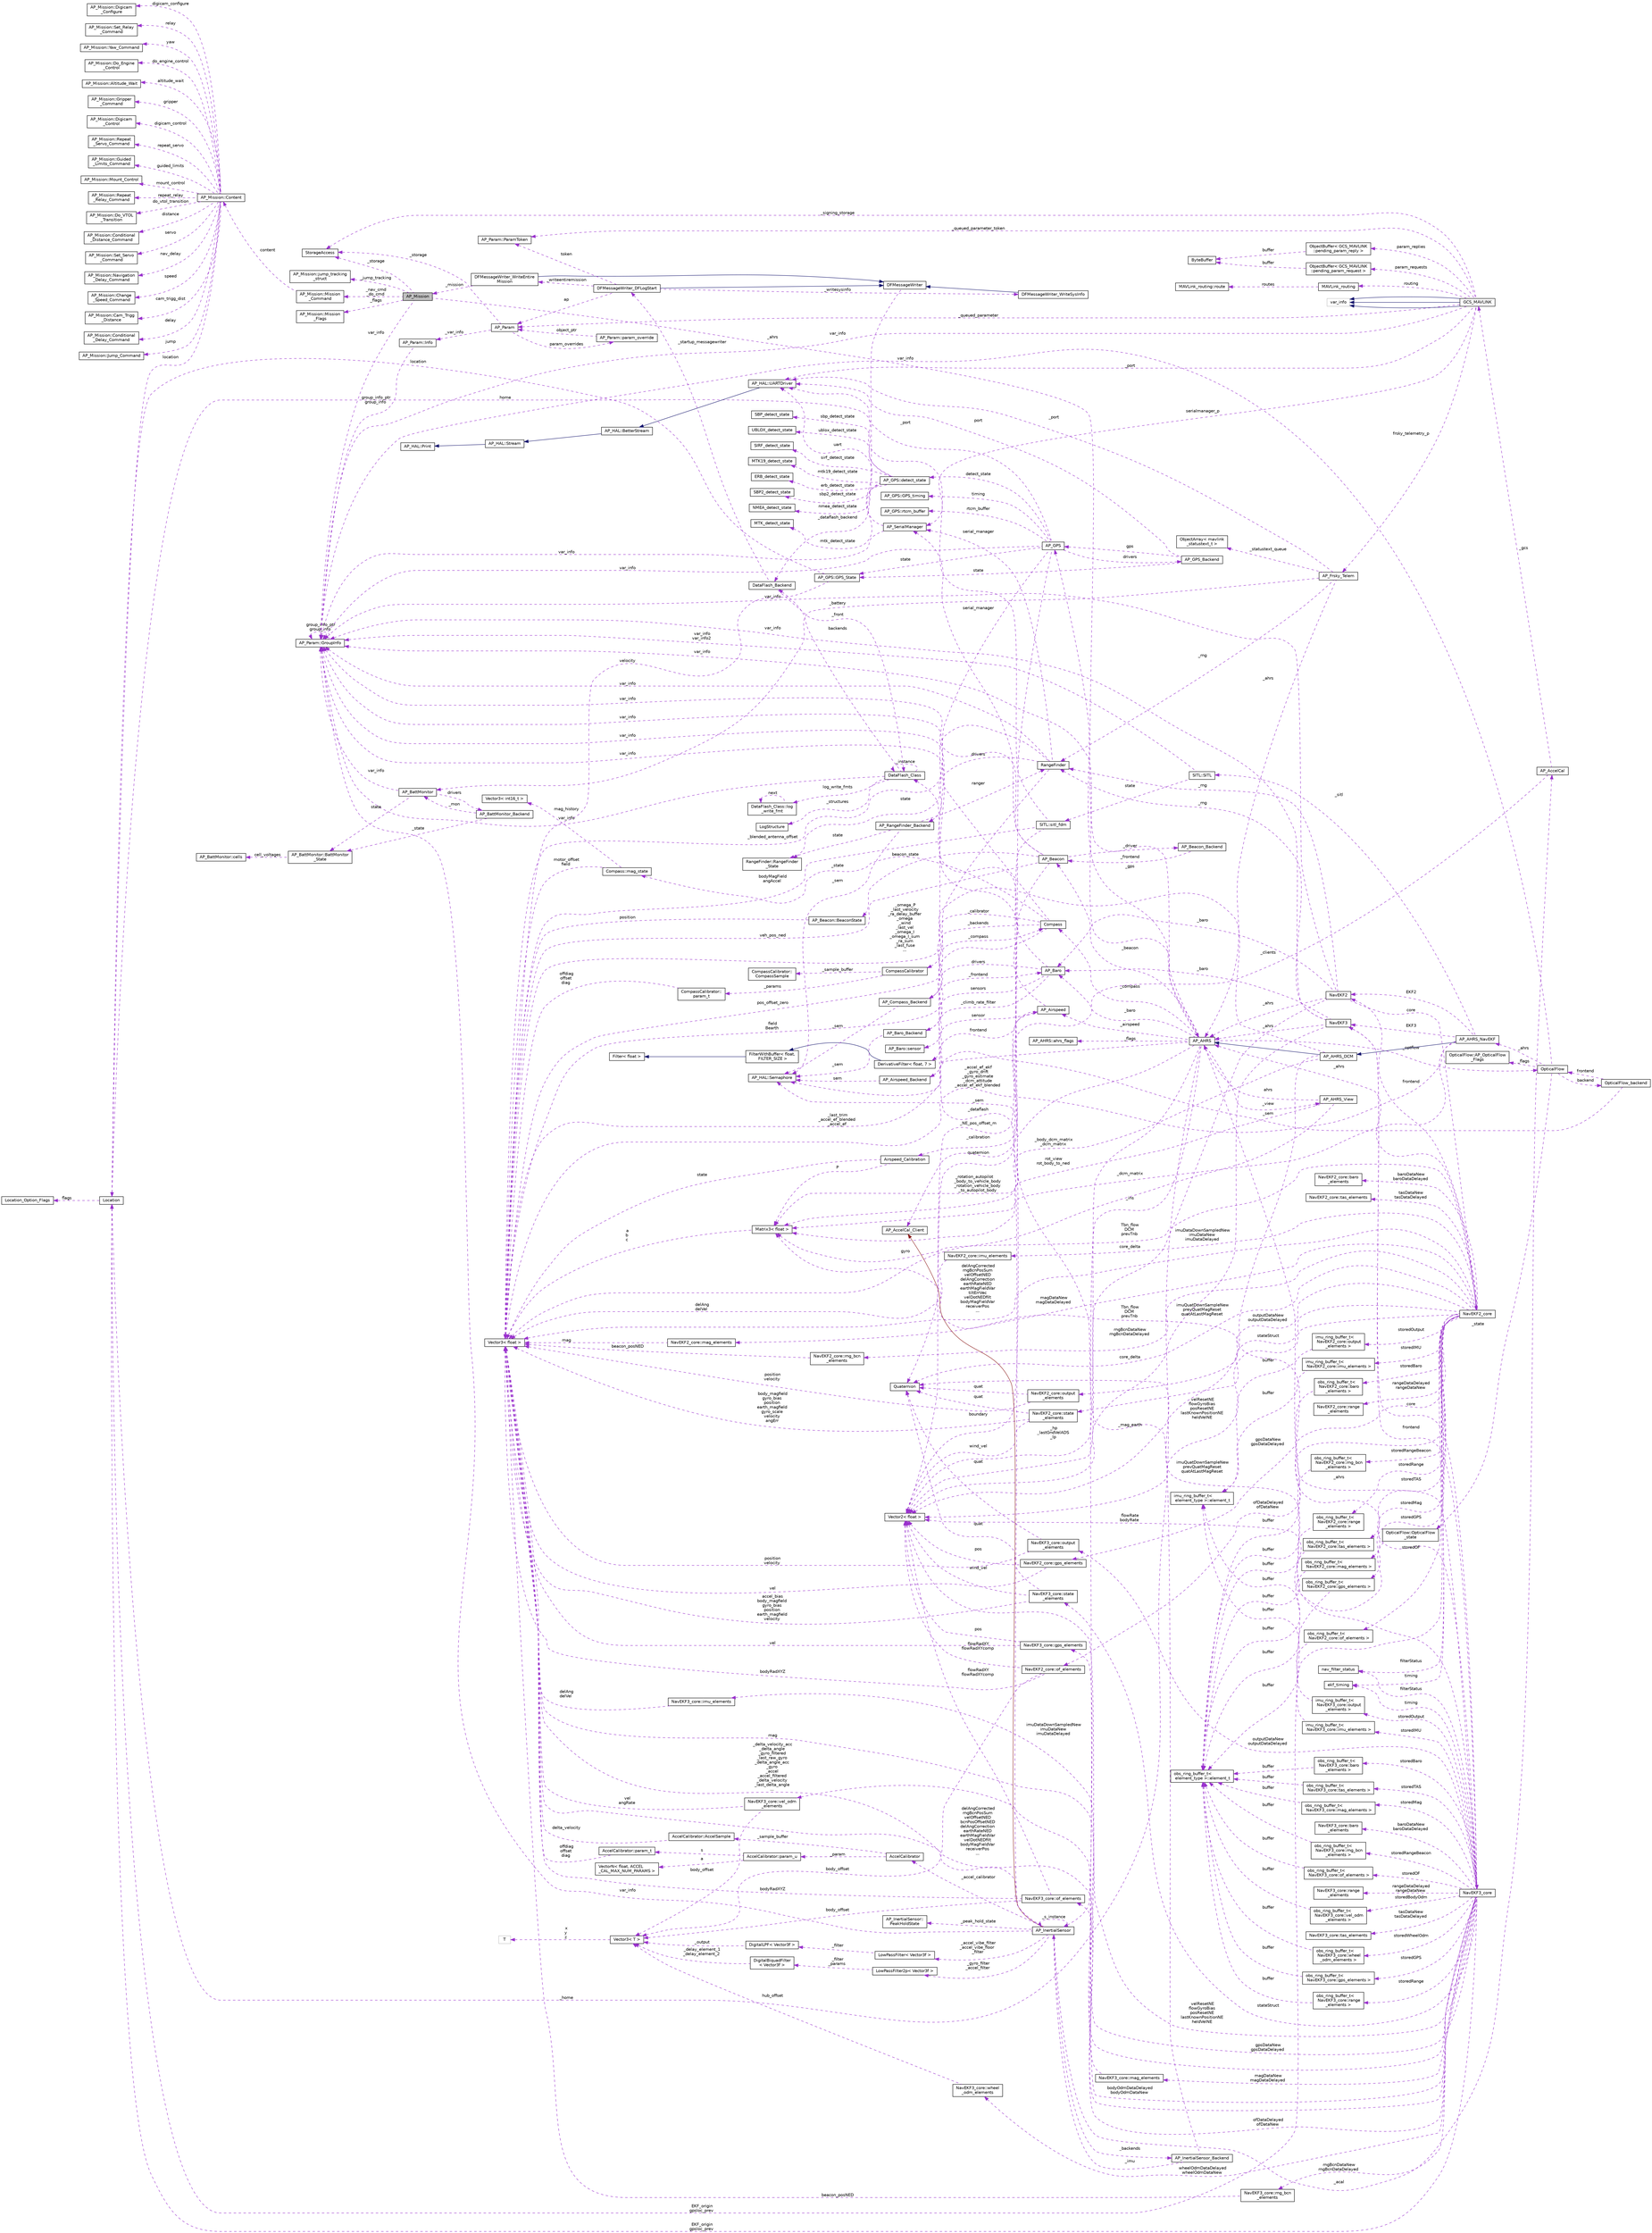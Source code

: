 digraph "AP_Mission"
{
 // INTERACTIVE_SVG=YES
  edge [fontname="Helvetica",fontsize="10",labelfontname="Helvetica",labelfontsize="10"];
  node [fontname="Helvetica",fontsize="10",shape=record];
  rankdir="LR";
  Node1 [label="AP_Mission",height=0.2,width=0.4,color="black", fillcolor="grey75", style="filled", fontcolor="black"];
  Node2 -> Node1 [dir="back",color="darkorchid3",fontsize="10",style="dashed",label=" _storage" ,fontname="Helvetica"];
  Node2 [label="StorageAccess",height=0.2,width=0.4,color="black", fillcolor="white", style="filled",URL="$classStorageAccess.html"];
  Node3 -> Node1 [dir="back",color="darkorchid3",fontsize="10",style="dashed",label=" _nav_cmd\n_do_cmd" ,fontname="Helvetica"];
  Node3 [label="AP_Mission::Mission\l_Command",height=0.2,width=0.4,color="black", fillcolor="white", style="filled",URL="$structAP__Mission_1_1Mission__Command.html"];
  Node4 -> Node3 [dir="back",color="darkorchid3",fontsize="10",style="dashed",label=" content" ,fontname="Helvetica"];
  Node4 [label="AP_Mission::Content",height=0.2,width=0.4,color="black", fillcolor="white", style="filled",URL="$unionAP__Mission_1_1Content.html"];
  Node5 -> Node4 [dir="back",color="darkorchid3",fontsize="10",style="dashed",label=" guided_limits" ,fontname="Helvetica"];
  Node5 [label="AP_Mission::Guided\l_Limits_Command",height=0.2,width=0.4,color="black", fillcolor="white", style="filled",URL="$structAP__Mission_1_1Guided__Limits__Command.html"];
  Node6 -> Node4 [dir="back",color="darkorchid3",fontsize="10",style="dashed",label=" mount_control" ,fontname="Helvetica"];
  Node6 [label="AP_Mission::Mount_Control",height=0.2,width=0.4,color="black", fillcolor="white", style="filled",URL="$structAP__Mission_1_1Mount__Control.html"];
  Node7 -> Node4 [dir="back",color="darkorchid3",fontsize="10",style="dashed",label=" repeat_relay" ,fontname="Helvetica"];
  Node7 [label="AP_Mission::Repeat\l_Relay_Command",height=0.2,width=0.4,color="black", fillcolor="white", style="filled",URL="$structAP__Mission_1_1Repeat__Relay__Command.html"];
  Node8 -> Node4 [dir="back",color="darkorchid3",fontsize="10",style="dashed",label=" do_vtol_transition" ,fontname="Helvetica"];
  Node8 [label="AP_Mission::Do_VTOL\l_Transition",height=0.2,width=0.4,color="black", fillcolor="white", style="filled",URL="$structAP__Mission_1_1Do__VTOL__Transition.html"];
  Node9 -> Node4 [dir="back",color="darkorchid3",fontsize="10",style="dashed",label=" distance" ,fontname="Helvetica"];
  Node9 [label="AP_Mission::Conditional\l_Distance_Command",height=0.2,width=0.4,color="black", fillcolor="white", style="filled",URL="$structAP__Mission_1_1Conditional__Distance__Command.html"];
  Node10 -> Node4 [dir="back",color="darkorchid3",fontsize="10",style="dashed",label=" servo" ,fontname="Helvetica"];
  Node10 [label="AP_Mission::Set_Servo\l_Command",height=0.2,width=0.4,color="black", fillcolor="white", style="filled",URL="$structAP__Mission_1_1Set__Servo__Command.html"];
  Node11 -> Node4 [dir="back",color="darkorchid3",fontsize="10",style="dashed",label=" nav_delay" ,fontname="Helvetica"];
  Node11 [label="AP_Mission::Navigation\l_Delay_Command",height=0.2,width=0.4,color="black", fillcolor="white", style="filled",URL="$structAP__Mission_1_1Navigation__Delay__Command.html"];
  Node12 -> Node4 [dir="back",color="darkorchid3",fontsize="10",style="dashed",label=" speed" ,fontname="Helvetica"];
  Node12 [label="AP_Mission::Change\l_Speed_Command",height=0.2,width=0.4,color="black", fillcolor="white", style="filled",URL="$structAP__Mission_1_1Change__Speed__Command.html"];
  Node13 -> Node4 [dir="back",color="darkorchid3",fontsize="10",style="dashed",label=" cam_trigg_dist" ,fontname="Helvetica"];
  Node13 [label="AP_Mission::Cam_Trigg\l_Distance",height=0.2,width=0.4,color="black", fillcolor="white", style="filled",URL="$structAP__Mission_1_1Cam__Trigg__Distance.html"];
  Node14 -> Node4 [dir="back",color="darkorchid3",fontsize="10",style="dashed",label=" delay" ,fontname="Helvetica"];
  Node14 [label="AP_Mission::Conditional\l_Delay_Command",height=0.2,width=0.4,color="black", fillcolor="white", style="filled",URL="$structAP__Mission_1_1Conditional__Delay__Command.html"];
  Node15 -> Node4 [dir="back",color="darkorchid3",fontsize="10",style="dashed",label=" jump" ,fontname="Helvetica"];
  Node15 [label="AP_Mission::Jump_Command",height=0.2,width=0.4,color="black", fillcolor="white", style="filled",URL="$structAP__Mission_1_1Jump__Command.html"];
  Node16 -> Node4 [dir="back",color="darkorchid3",fontsize="10",style="dashed",label=" location" ,fontname="Helvetica"];
  Node16 [label="Location",height=0.2,width=0.4,color="black", fillcolor="white", style="filled",URL="$structLocation.html"];
  Node17 -> Node16 [dir="back",color="darkorchid3",fontsize="10",style="dashed",label=" flags" ,fontname="Helvetica"];
  Node17 [label="Location_Option_Flags",height=0.2,width=0.4,color="black", fillcolor="white", style="filled",URL="$structLocation__Option__Flags.html"];
  Node18 -> Node4 [dir="back",color="darkorchid3",fontsize="10",style="dashed",label=" digicam_configure" ,fontname="Helvetica"];
  Node18 [label="AP_Mission::Digicam\l_Configure",height=0.2,width=0.4,color="black", fillcolor="white", style="filled",URL="$structAP__Mission_1_1Digicam__Configure.html"];
  Node19 -> Node4 [dir="back",color="darkorchid3",fontsize="10",style="dashed",label=" relay" ,fontname="Helvetica"];
  Node19 [label="AP_Mission::Set_Relay\l_Command",height=0.2,width=0.4,color="black", fillcolor="white", style="filled",URL="$structAP__Mission_1_1Set__Relay__Command.html"];
  Node20 -> Node4 [dir="back",color="darkorchid3",fontsize="10",style="dashed",label=" yaw" ,fontname="Helvetica"];
  Node20 [label="AP_Mission::Yaw_Command",height=0.2,width=0.4,color="black", fillcolor="white", style="filled",URL="$structAP__Mission_1_1Yaw__Command.html"];
  Node21 -> Node4 [dir="back",color="darkorchid3",fontsize="10",style="dashed",label=" do_engine_control" ,fontname="Helvetica"];
  Node21 [label="AP_Mission::Do_Engine\l_Control",height=0.2,width=0.4,color="black", fillcolor="white", style="filled",URL="$structAP__Mission_1_1Do__Engine__Control.html"];
  Node22 -> Node4 [dir="back",color="darkorchid3",fontsize="10",style="dashed",label=" altitude_wait" ,fontname="Helvetica"];
  Node22 [label="AP_Mission::Altitude_Wait",height=0.2,width=0.4,color="black", fillcolor="white", style="filled",URL="$structAP__Mission_1_1Altitude__Wait.html"];
  Node23 -> Node4 [dir="back",color="darkorchid3",fontsize="10",style="dashed",label=" gripper" ,fontname="Helvetica"];
  Node23 [label="AP_Mission::Gripper\l_Command",height=0.2,width=0.4,color="black", fillcolor="white", style="filled",URL="$structAP__Mission_1_1Gripper__Command.html"];
  Node24 -> Node4 [dir="back",color="darkorchid3",fontsize="10",style="dashed",label=" digicam_control" ,fontname="Helvetica"];
  Node24 [label="AP_Mission::Digicam\l_Control",height=0.2,width=0.4,color="black", fillcolor="white", style="filled",URL="$structAP__Mission_1_1Digicam__Control.html"];
  Node25 -> Node4 [dir="back",color="darkorchid3",fontsize="10",style="dashed",label=" repeat_servo" ,fontname="Helvetica"];
  Node25 [label="AP_Mission::Repeat\l_Servo_Command",height=0.2,width=0.4,color="black", fillcolor="white", style="filled",URL="$structAP__Mission_1_1Repeat__Servo__Command.html"];
  Node26 -> Node1 [dir="back",color="darkorchid3",fontsize="10",style="dashed",label=" var_info" ,fontname="Helvetica"];
  Node26 [label="AP_Param::GroupInfo",height=0.2,width=0.4,color="black", fillcolor="white", style="filled",URL="$structAP__Param_1_1GroupInfo.html"];
  Node26 -> Node26 [dir="back",color="darkorchid3",fontsize="10",style="dashed",label=" group_info_ptr\ngroup_info" ,fontname="Helvetica"];
  Node27 -> Node1 [dir="back",color="darkorchid3",fontsize="10",style="dashed",label=" _flags" ,fontname="Helvetica"];
  Node27 [label="AP_Mission::Mission\l_Flags",height=0.2,width=0.4,color="black", fillcolor="white", style="filled",URL="$structAP__Mission_1_1Mission__Flags.html"];
  Node28 -> Node1 [dir="back",color="darkorchid3",fontsize="10",style="dashed",label=" _ahrs" ,fontname="Helvetica"];
  Node28 [label="AP_AHRS",height=0.2,width=0.4,color="black", fillcolor="white", style="filled",URL="$classAP__AHRS.html"];
  Node29 -> Node28 [dir="back",color="darkorchid3",fontsize="10",style="dashed",label=" _rotation_autopilot\l_body_to_vehicle_body\n_rotation_vehicle_body\l_to_autopilot_body" ,fontname="Helvetica"];
  Node29 [label="Matrix3\< float \>",height=0.2,width=0.4,color="black", fillcolor="white", style="filled",URL="$classMatrix3.html"];
  Node30 -> Node29 [dir="back",color="darkorchid3",fontsize="10",style="dashed",label=" a\nb\nc" ,fontname="Helvetica"];
  Node30 [label="Vector3\< float \>",height=0.2,width=0.4,color="black", fillcolor="white", style="filled",URL="$classVector3.html"];
  Node31 -> Node28 [dir="back",color="darkorchid3",fontsize="10",style="dashed",label=" _flags" ,fontname="Helvetica"];
  Node31 [label="AP_AHRS::ahrs_flags",height=0.2,width=0.4,color="black", fillcolor="white", style="filled",URL="$structAP__AHRS_1_1ahrs__flags.html"];
  Node32 -> Node28 [dir="back",color="darkorchid3",fontsize="10",style="dashed",label=" _baro" ,fontname="Helvetica"];
  Node32 [label="AP_Baro",height=0.2,width=0.4,color="black", fillcolor="white", style="filled",URL="$classAP__Baro.html"];
  Node33 -> Node32 [dir="back",color="darkorchid3",fontsize="10",style="dashed",label=" sensors" ,fontname="Helvetica"];
  Node33 [label="AP_Baro::sensor",height=0.2,width=0.4,color="black", fillcolor="white", style="filled",URL="$structAP__Baro_1_1sensor.html"];
  Node34 -> Node32 [dir="back",color="darkorchid3",fontsize="10",style="dashed",label=" _climb_rate_filter" ,fontname="Helvetica"];
  Node34 [label="DerivativeFilter\< float, 7 \>",height=0.2,width=0.4,color="black", fillcolor="white", style="filled",URL="$classDerivativeFilter.html"];
  Node35 -> Node34 [dir="back",color="midnightblue",fontsize="10",style="solid",fontname="Helvetica"];
  Node35 [label="FilterWithBuffer\< float,\l FILTER_SIZE \>",height=0.2,width=0.4,color="black", fillcolor="white", style="filled",URL="$classFilterWithBuffer.html"];
  Node36 -> Node35 [dir="back",color="midnightblue",fontsize="10",style="solid",fontname="Helvetica"];
  Node36 [label="Filter\< float \>",height=0.2,width=0.4,color="black", fillcolor="white", style="filled",URL="$classFilter.html"];
  Node26 -> Node32 [dir="back",color="darkorchid3",fontsize="10",style="dashed",label=" var_info" ,fontname="Helvetica"];
  Node37 -> Node32 [dir="back",color="darkorchid3",fontsize="10",style="dashed",label=" drivers" ,fontname="Helvetica"];
  Node37 [label="AP_Baro_Backend",height=0.2,width=0.4,color="black", fillcolor="white", style="filled",URL="$classAP__Baro__Backend.html"];
  Node32 -> Node37 [dir="back",color="darkorchid3",fontsize="10",style="dashed",label=" _frontend" ,fontname="Helvetica"];
  Node38 -> Node37 [dir="back",color="darkorchid3",fontsize="10",style="dashed",label=" _sem" ,fontname="Helvetica"];
  Node38 [label="AP_HAL::Semaphore",height=0.2,width=0.4,color="black", fillcolor="white", style="filled",URL="$classAP__HAL_1_1Semaphore.html"];
  Node39 -> Node28 [dir="back",color="darkorchid3",fontsize="10",style="dashed",label=" _optflow" ,fontname="Helvetica"];
  Node39 [label="OpticalFlow",height=0.2,width=0.4,color="black", fillcolor="white", style="filled",URL="$classOpticalFlow.html"];
  Node40 -> Node39 [dir="back",color="darkorchid3",fontsize="10",style="dashed",label=" _ahrs" ,fontname="Helvetica"];
  Node40 [label="AP_AHRS_NavEKF",height=0.2,width=0.4,color="black", fillcolor="white", style="filled",URL="$classAP__AHRS__NavEKF.html"];
  Node41 -> Node40 [dir="back",color="midnightblue",fontsize="10",style="solid",fontname="Helvetica"];
  Node41 [label="AP_AHRS_DCM",height=0.2,width=0.4,color="black", fillcolor="white", style="filled",URL="$classAP__AHRS__DCM.html"];
  Node28 -> Node41 [dir="back",color="midnightblue",fontsize="10",style="solid",fontname="Helvetica"];
  Node29 -> Node41 [dir="back",color="darkorchid3",fontsize="10",style="dashed",label=" _body_dcm_matrix\n_dcm_matrix" ,fontname="Helvetica"];
  Node30 -> Node41 [dir="back",color="darkorchid3",fontsize="10",style="dashed",label=" _omega_P\n_last_velocity\n_ra_delay_buffer\n_omega\n_wind\n_last_vel\n_omega_I\n_omega_I_sum\n_ra_sum\n_last_fuse\n..." ,fontname="Helvetica"];
  Node42 -> Node41 [dir="back",color="darkorchid3",fontsize="10",style="dashed",label=" _mag_earth" ,fontname="Helvetica"];
  Node42 [label="Vector2\< float \>",height=0.2,width=0.4,color="black", fillcolor="white", style="filled",URL="$structVector2.html"];
  Node29 -> Node40 [dir="back",color="darkorchid3",fontsize="10",style="dashed",label=" _dcm_matrix" ,fontname="Helvetica"];
  Node43 -> Node40 [dir="back",color="darkorchid3",fontsize="10",style="dashed",label=" EKF2" ,fontname="Helvetica"];
  Node43 [label="NavEKF2",height=0.2,width=0.4,color="black", fillcolor="white", style="filled",URL="$classNavEKF2.html"];
  Node32 -> Node43 [dir="back",color="darkorchid3",fontsize="10",style="dashed",label=" _baro" ,fontname="Helvetica"];
  Node26 -> Node43 [dir="back",color="darkorchid3",fontsize="10",style="dashed",label=" var_info" ,fontname="Helvetica"];
  Node42 -> Node43 [dir="back",color="darkorchid3",fontsize="10",style="dashed",label=" core_delta" ,fontname="Helvetica"];
  Node44 -> Node43 [dir="back",color="darkorchid3",fontsize="10",style="dashed",label=" _rng" ,fontname="Helvetica"];
  Node44 [label="RangeFinder",height=0.2,width=0.4,color="black", fillcolor="white", style="filled",URL="$classRangeFinder.html"];
  Node45 -> Node44 [dir="back",color="darkorchid3",fontsize="10",style="dashed",label=" serial_manager" ,fontname="Helvetica"];
  Node45 [label="AP_SerialManager",height=0.2,width=0.4,color="black", fillcolor="white", style="filled",URL="$classAP__SerialManager.html"];
  Node46 -> Node45 [dir="back",color="darkorchid3",fontsize="10",style="dashed",label=" uart" ,fontname="Helvetica"];
  Node46 [label="AP_HAL::UARTDriver",height=0.2,width=0.4,color="black", fillcolor="white", style="filled",URL="$classAP__HAL_1_1UARTDriver.html"];
  Node47 -> Node46 [dir="back",color="midnightblue",fontsize="10",style="solid",fontname="Helvetica"];
  Node47 [label="AP_HAL::BetterStream",height=0.2,width=0.4,color="black", fillcolor="white", style="filled",URL="$classAP__HAL_1_1BetterStream.html"];
  Node48 -> Node47 [dir="back",color="midnightblue",fontsize="10",style="solid",fontname="Helvetica"];
  Node48 [label="AP_HAL::Stream",height=0.2,width=0.4,color="black", fillcolor="white", style="filled",URL="$classAP__HAL_1_1Stream.html"];
  Node49 -> Node48 [dir="back",color="midnightblue",fontsize="10",style="solid",fontname="Helvetica"];
  Node49 [label="AP_HAL::Print",height=0.2,width=0.4,color="black", fillcolor="white", style="filled",URL="$classAP__HAL_1_1Print.html"];
  Node26 -> Node45 [dir="back",color="darkorchid3",fontsize="10",style="dashed",label=" var_info" ,fontname="Helvetica"];
  Node50 -> Node44 [dir="back",color="darkorchid3",fontsize="10",style="dashed",label=" state" ,fontname="Helvetica"];
  Node50 [label="RangeFinder::RangeFinder\l_State",height=0.2,width=0.4,color="black", fillcolor="white", style="filled",URL="$structRangeFinder_1_1RangeFinder__State.html"];
  Node26 -> Node44 [dir="back",color="darkorchid3",fontsize="10",style="dashed",label=" var_info" ,fontname="Helvetica"];
  Node30 -> Node44 [dir="back",color="darkorchid3",fontsize="10",style="dashed",label=" pos_offset_zero" ,fontname="Helvetica"];
  Node51 -> Node44 [dir="back",color="darkorchid3",fontsize="10",style="dashed",label=" drivers" ,fontname="Helvetica"];
  Node51 [label="AP_RangeFinder_Backend",height=0.2,width=0.4,color="black", fillcolor="white", style="filled",URL="$classAP__RangeFinder__Backend.html"];
  Node50 -> Node51 [dir="back",color="darkorchid3",fontsize="10",style="dashed",label=" state" ,fontname="Helvetica"];
  Node38 -> Node51 [dir="back",color="darkorchid3",fontsize="10",style="dashed",label=" _sem" ,fontname="Helvetica"];
  Node44 -> Node51 [dir="back",color="darkorchid3",fontsize="10",style="dashed",label=" ranger" ,fontname="Helvetica"];
  Node28 -> Node43 [dir="back",color="darkorchid3",fontsize="10",style="dashed",label=" _ahrs" ,fontname="Helvetica"];
  Node52 -> Node43 [dir="back",color="darkorchid3",fontsize="10",style="dashed",label=" core" ,fontname="Helvetica"];
  Node52 [label="NavEKF2_core",height=0.2,width=0.4,color="black", fillcolor="white", style="filled",URL="$classNavEKF2__core.html"];
  Node53 -> Node52 [dir="back",color="darkorchid3",fontsize="10",style="dashed",label=" magDataNew\nmagDataDelayed" ,fontname="Helvetica"];
  Node53 [label="NavEKF2_core::mag_elements",height=0.2,width=0.4,color="black", fillcolor="white", style="filled",URL="$structNavEKF2__core_1_1mag__elements.html"];
  Node30 -> Node53 [dir="back",color="darkorchid3",fontsize="10",style="dashed",label=" mag" ,fontname="Helvetica"];
  Node29 -> Node52 [dir="back",color="darkorchid3",fontsize="10",style="dashed",label=" Tbn_flow\nDCM\nprevTnb" ,fontname="Helvetica"];
  Node43 -> Node52 [dir="back",color="darkorchid3",fontsize="10",style="dashed",label=" frontend" ,fontname="Helvetica"];
  Node54 -> Node52 [dir="back",color="darkorchid3",fontsize="10",style="dashed",label=" baroDataNew\nbaroDataDelayed" ,fontname="Helvetica"];
  Node54 [label="NavEKF2_core::baro\l_elements",height=0.2,width=0.4,color="black", fillcolor="white", style="filled",URL="$structNavEKF2__core_1_1baro__elements.html"];
  Node55 -> Node52 [dir="back",color="darkorchid3",fontsize="10",style="dashed",label=" storedIMU" ,fontname="Helvetica"];
  Node55 [label="imu_ring_buffer_t\<\l NavEKF2_core::imu_elements \>",height=0.2,width=0.4,color="black", fillcolor="white", style="filled",URL="$classimu__ring__buffer__t.html"];
  Node56 -> Node55 [dir="back",color="darkorchid3",fontsize="10",style="dashed",label=" buffer" ,fontname="Helvetica"];
  Node56 [label="imu_ring_buffer_t\<\l element_type \>::element_t",height=0.2,width=0.4,color="black", fillcolor="white", style="filled",URL="$structimu__ring__buffer__t_1_1element__t.html"];
  Node57 -> Node52 [dir="back",color="darkorchid3",fontsize="10",style="dashed",label=" rngBcnDataNew\nrngBcnDataDelayed" ,fontname="Helvetica"];
  Node57 [label="NavEKF2_core::rng_bcn\l_elements",height=0.2,width=0.4,color="black", fillcolor="white", style="filled",URL="$structNavEKF2__core_1_1rng__bcn__elements.html"];
  Node30 -> Node57 [dir="back",color="darkorchid3",fontsize="10",style="dashed",label=" beacon_posNED" ,fontname="Helvetica"];
  Node58 -> Node52 [dir="back",color="darkorchid3",fontsize="10",style="dashed",label=" ofDataDelayed\nofDataNew" ,fontname="Helvetica"];
  Node58 [label="NavEKF2_core::of_elements",height=0.2,width=0.4,color="black", fillcolor="white", style="filled",URL="$structNavEKF2__core_1_1of__elements.html"];
  Node30 -> Node58 [dir="back",color="darkorchid3",fontsize="10",style="dashed",label=" bodyRadXYZ" ,fontname="Helvetica"];
  Node59 -> Node58 [dir="back",color="darkorchid3",fontsize="10",style="dashed",label=" body_offset" ,fontname="Helvetica"];
  Node59 [label="Vector3\< T \>",height=0.2,width=0.4,color="black", fillcolor="white", style="filled",URL="$classVector3.html"];
  Node60 -> Node59 [dir="back",color="darkorchid3",fontsize="10",style="dashed",label=" x\ny\nz" ,fontname="Helvetica"];
  Node60 [label="T",height=0.2,width=0.4,color="grey75", fillcolor="white", style="filled"];
  Node42 -> Node58 [dir="back",color="darkorchid3",fontsize="10",style="dashed",label=" flowRadXY\nflowRadXYcomp" ,fontname="Helvetica"];
  Node61 -> Node52 [dir="back",color="darkorchid3",fontsize="10",style="dashed",label=" storedGPS" ,fontname="Helvetica"];
  Node61 [label="obs_ring_buffer_t\<\l NavEKF2_core::gps_elements \>",height=0.2,width=0.4,color="black", fillcolor="white", style="filled",URL="$classobs__ring__buffer__t.html"];
  Node62 -> Node61 [dir="back",color="darkorchid3",fontsize="10",style="dashed",label=" buffer" ,fontname="Helvetica"];
  Node62 [label="obs_ring_buffer_t\<\l element_type \>::element_t",height=0.2,width=0.4,color="black", fillcolor="white", style="filled",URL="$structobs__ring__buffer__t_1_1element__t.html"];
  Node63 -> Node52 [dir="back",color="darkorchid3",fontsize="10",style="dashed",label=" timing" ,fontname="Helvetica"];
  Node63 [label="ekf_timing",height=0.2,width=0.4,color="black", fillcolor="white", style="filled",URL="$structekf__timing.html"];
  Node64 -> Node52 [dir="back",color="darkorchid3",fontsize="10",style="dashed",label=" tasDataNew\ntasDataDelayed" ,fontname="Helvetica"];
  Node64 [label="NavEKF2_core::tas_elements",height=0.2,width=0.4,color="black", fillcolor="white", style="filled",URL="$structNavEKF2__core_1_1tas__elements.html"];
  Node65 -> Node52 [dir="back",color="darkorchid3",fontsize="10",style="dashed",label=" imuQuatDownSampleNew\nprevQuatMagReset\nquatAtLastMagReset" ,fontname="Helvetica"];
  Node65 [label="Quaternion",height=0.2,width=0.4,color="black", fillcolor="white", style="filled",URL="$classQuaternion.html"];
  Node66 -> Node52 [dir="back",color="darkorchid3",fontsize="10",style="dashed",label=" stateStruct" ,fontname="Helvetica"];
  Node66 [label="NavEKF2_core::state\l_elements",height=0.2,width=0.4,color="black", fillcolor="white", style="filled",URL="$structNavEKF2__core_1_1state__elements.html"];
  Node65 -> Node66 [dir="back",color="darkorchid3",fontsize="10",style="dashed",label=" quat" ,fontname="Helvetica"];
  Node30 -> Node66 [dir="back",color="darkorchid3",fontsize="10",style="dashed",label=" body_magfield\ngyro_bias\nposition\nearth_magfield\ngyro_scale\nvelocity\nangErr" ,fontname="Helvetica"];
  Node42 -> Node66 [dir="back",color="darkorchid3",fontsize="10",style="dashed",label=" wind_vel" ,fontname="Helvetica"];
  Node67 -> Node52 [dir="back",color="darkorchid3",fontsize="10",style="dashed",label=" storedOF" ,fontname="Helvetica"];
  Node67 [label="obs_ring_buffer_t\<\l NavEKF2_core::of_elements \>",height=0.2,width=0.4,color="black", fillcolor="white", style="filled",URL="$classobs__ring__buffer__t.html"];
  Node62 -> Node67 [dir="back",color="darkorchid3",fontsize="10",style="dashed",label=" buffer" ,fontname="Helvetica"];
  Node68 -> Node52 [dir="back",color="darkorchid3",fontsize="10",style="dashed",label=" imuDataDownSampledNew\nimuDataNew\nimuDataDelayed" ,fontname="Helvetica"];
  Node68 [label="NavEKF2_core::imu_elements",height=0.2,width=0.4,color="black", fillcolor="white", style="filled",URL="$structNavEKF2__core_1_1imu__elements.html"];
  Node30 -> Node68 [dir="back",color="darkorchid3",fontsize="10",style="dashed",label=" delAng\ndelVel" ,fontname="Helvetica"];
  Node30 -> Node52 [dir="back",color="darkorchid3",fontsize="10",style="dashed",label=" delAngCorrected\nrngBcnPosSum\nvelOffsetNED\ndelAngCorrection\nearthRateNED\nearthMagFieldVar\ntiltErrVec\nvelDotNEDfilt\nbodyMagFieldVar\nreceiverPos\n..." ,fontname="Helvetica"];
  Node69 -> Node52 [dir="back",color="darkorchid3",fontsize="10",style="dashed",label=" filterStatus" ,fontname="Helvetica"];
  Node69 [label="nav_filter_status",height=0.2,width=0.4,color="black", fillcolor="white", style="filled",URL="$unionnav__filter__status.html"];
  Node70 -> Node52 [dir="back",color="darkorchid3",fontsize="10",style="dashed",label=" outputDataNew\noutputDataDelayed" ,fontname="Helvetica"];
  Node70 [label="NavEKF2_core::output\l_elements",height=0.2,width=0.4,color="black", fillcolor="white", style="filled",URL="$structNavEKF2__core_1_1output__elements.html"];
  Node65 -> Node70 [dir="back",color="darkorchid3",fontsize="10",style="dashed",label=" quat" ,fontname="Helvetica"];
  Node30 -> Node70 [dir="back",color="darkorchid3",fontsize="10",style="dashed",label=" position\nvelocity" ,fontname="Helvetica"];
  Node71 -> Node52 [dir="back",color="darkorchid3",fontsize="10",style="dashed",label=" gpsDataNew\ngpsDataDelayed" ,fontname="Helvetica"];
  Node71 [label="NavEKF2_core::gps_elements",height=0.2,width=0.4,color="black", fillcolor="white", style="filled",URL="$structNavEKF2__core_1_1gps__elements.html"];
  Node30 -> Node71 [dir="back",color="darkorchid3",fontsize="10",style="dashed",label=" vel" ,fontname="Helvetica"];
  Node42 -> Node71 [dir="back",color="darkorchid3",fontsize="10",style="dashed",label=" pos" ,fontname="Helvetica"];
  Node42 -> Node52 [dir="back",color="darkorchid3",fontsize="10",style="dashed",label=" velResetNE\nflowGyroBias\nposResetNE\nlastKnownPositionNE\nheldVelNE" ,fontname="Helvetica"];
  Node72 -> Node52 [dir="back",color="darkorchid3",fontsize="10",style="dashed",label=" storedBaro" ,fontname="Helvetica"];
  Node72 [label="obs_ring_buffer_t\<\l NavEKF2_core::baro\l_elements \>",height=0.2,width=0.4,color="black", fillcolor="white", style="filled",URL="$classobs__ring__buffer__t.html"];
  Node62 -> Node72 [dir="back",color="darkorchid3",fontsize="10",style="dashed",label=" buffer" ,fontname="Helvetica"];
  Node73 -> Node52 [dir="back",color="darkorchid3",fontsize="10",style="dashed",label=" storedRangeBeacon" ,fontname="Helvetica"];
  Node73 [label="obs_ring_buffer_t\<\l NavEKF2_core::rng_bcn\l_elements \>",height=0.2,width=0.4,color="black", fillcolor="white", style="filled",URL="$classobs__ring__buffer__t.html"];
  Node62 -> Node73 [dir="back",color="darkorchid3",fontsize="10",style="dashed",label=" buffer" ,fontname="Helvetica"];
  Node74 -> Node52 [dir="back",color="darkorchid3",fontsize="10",style="dashed",label=" storedRange" ,fontname="Helvetica"];
  Node74 [label="obs_ring_buffer_t\<\l NavEKF2_core::range\l_elements \>",height=0.2,width=0.4,color="black", fillcolor="white", style="filled",URL="$classobs__ring__buffer__t.html"];
  Node62 -> Node74 [dir="back",color="darkorchid3",fontsize="10",style="dashed",label=" buffer" ,fontname="Helvetica"];
  Node75 -> Node52 [dir="back",color="darkorchid3",fontsize="10",style="dashed",label=" storedTAS" ,fontname="Helvetica"];
  Node75 [label="obs_ring_buffer_t\<\l NavEKF2_core::tas_elements \>",height=0.2,width=0.4,color="black", fillcolor="white", style="filled",URL="$classobs__ring__buffer__t.html"];
  Node62 -> Node75 [dir="back",color="darkorchid3",fontsize="10",style="dashed",label=" buffer" ,fontname="Helvetica"];
  Node28 -> Node52 [dir="back",color="darkorchid3",fontsize="10",style="dashed",label=" _ahrs" ,fontname="Helvetica"];
  Node76 -> Node52 [dir="back",color="darkorchid3",fontsize="10",style="dashed",label=" storedMag" ,fontname="Helvetica"];
  Node76 [label="obs_ring_buffer_t\<\l NavEKF2_core::mag_elements \>",height=0.2,width=0.4,color="black", fillcolor="white", style="filled",URL="$classobs__ring__buffer__t.html"];
  Node62 -> Node76 [dir="back",color="darkorchid3",fontsize="10",style="dashed",label=" buffer" ,fontname="Helvetica"];
  Node77 -> Node52 [dir="back",color="darkorchid3",fontsize="10",style="dashed",label=" rangeDataDelayed\nrangeDataNew" ,fontname="Helvetica"];
  Node77 [label="NavEKF2_core::range\l_elements",height=0.2,width=0.4,color="black", fillcolor="white", style="filled",URL="$structNavEKF2__core_1_1range__elements.html"];
  Node16 -> Node52 [dir="back",color="darkorchid3",fontsize="10",style="dashed",label=" EKF_origin\ngpsloc_prev" ,fontname="Helvetica"];
  Node78 -> Node52 [dir="back",color="darkorchid3",fontsize="10",style="dashed",label=" storedOutput" ,fontname="Helvetica"];
  Node78 [label="imu_ring_buffer_t\<\l NavEKF2_core::output\l_elements \>",height=0.2,width=0.4,color="black", fillcolor="white", style="filled",URL="$classimu__ring__buffer__t.html"];
  Node56 -> Node78 [dir="back",color="darkorchid3",fontsize="10",style="dashed",label=" buffer" ,fontname="Helvetica"];
  Node79 -> Node40 [dir="back",color="darkorchid3",fontsize="10",style="dashed",label=" EKF3" ,fontname="Helvetica"];
  Node79 [label="NavEKF3",height=0.2,width=0.4,color="black", fillcolor="white", style="filled",URL="$classNavEKF3.html"];
  Node80 -> Node79 [dir="back",color="darkorchid3",fontsize="10",style="dashed",label=" core" ,fontname="Helvetica"];
  Node80 [label="NavEKF3_core",height=0.2,width=0.4,color="black", fillcolor="white", style="filled",URL="$classNavEKF3__core.html"];
  Node81 -> Node80 [dir="back",color="darkorchid3",fontsize="10",style="dashed",label=" storedMag" ,fontname="Helvetica"];
  Node81 [label="obs_ring_buffer_t\<\l NavEKF3_core::mag_elements \>",height=0.2,width=0.4,color="black", fillcolor="white", style="filled",URL="$classobs__ring__buffer__t.html"];
  Node62 -> Node81 [dir="back",color="darkorchid3",fontsize="10",style="dashed",label=" buffer" ,fontname="Helvetica"];
  Node82 -> Node80 [dir="back",color="darkorchid3",fontsize="10",style="dashed",label=" outputDataNew\noutputDataDelayed" ,fontname="Helvetica"];
  Node82 [label="NavEKF3_core::output\l_elements",height=0.2,width=0.4,color="black", fillcolor="white", style="filled",URL="$structNavEKF3__core_1_1output__elements.html"];
  Node65 -> Node82 [dir="back",color="darkorchid3",fontsize="10",style="dashed",label=" quat" ,fontname="Helvetica"];
  Node30 -> Node82 [dir="back",color="darkorchid3",fontsize="10",style="dashed",label=" position\nvelocity" ,fontname="Helvetica"];
  Node83 -> Node80 [dir="back",color="darkorchid3",fontsize="10",style="dashed",label=" gpsDataNew\ngpsDataDelayed" ,fontname="Helvetica"];
  Node83 [label="NavEKF3_core::gps_elements",height=0.2,width=0.4,color="black", fillcolor="white", style="filled",URL="$structNavEKF3__core_1_1gps__elements.html"];
  Node30 -> Node83 [dir="back",color="darkorchid3",fontsize="10",style="dashed",label=" vel" ,fontname="Helvetica"];
  Node42 -> Node83 [dir="back",color="darkorchid3",fontsize="10",style="dashed",label=" pos" ,fontname="Helvetica"];
  Node29 -> Node80 [dir="back",color="darkorchid3",fontsize="10",style="dashed",label=" Tbn_flow\nDCM\nprevTnb" ,fontname="Helvetica"];
  Node79 -> Node80 [dir="back",color="darkorchid3",fontsize="10",style="dashed",label=" frontend" ,fontname="Helvetica"];
  Node84 -> Node80 [dir="back",color="darkorchid3",fontsize="10",style="dashed",label=" storedOF" ,fontname="Helvetica"];
  Node84 [label="obs_ring_buffer_t\<\l NavEKF3_core::of_elements \>",height=0.2,width=0.4,color="black", fillcolor="white", style="filled",URL="$classobs__ring__buffer__t.html"];
  Node62 -> Node84 [dir="back",color="darkorchid3",fontsize="10",style="dashed",label=" buffer" ,fontname="Helvetica"];
  Node63 -> Node80 [dir="back",color="darkorchid3",fontsize="10",style="dashed",label=" timing" ,fontname="Helvetica"];
  Node85 -> Node80 [dir="back",color="darkorchid3",fontsize="10",style="dashed",label=" wheelOdmDataDelayed\nwheelOdmDataNew" ,fontname="Helvetica"];
  Node85 [label="NavEKF3_core::wheel\l_odm_elements",height=0.2,width=0.4,color="black", fillcolor="white", style="filled",URL="$structNavEKF3__core_1_1wheel__odm__elements.html"];
  Node59 -> Node85 [dir="back",color="darkorchid3",fontsize="10",style="dashed",label=" hub_offset" ,fontname="Helvetica"];
  Node86 -> Node80 [dir="back",color="darkorchid3",fontsize="10",style="dashed",label=" bodyOdmDataDelayed\nbodyOdmDataNew" ,fontname="Helvetica"];
  Node86 [label="NavEKF3_core::vel_odm\l_elements",height=0.2,width=0.4,color="black", fillcolor="white", style="filled",URL="$structNavEKF3__core_1_1vel__odm__elements.html"];
  Node30 -> Node86 [dir="back",color="darkorchid3",fontsize="10",style="dashed",label=" vel\nangRate" ,fontname="Helvetica"];
  Node59 -> Node86 [dir="back",color="darkorchid3",fontsize="10",style="dashed",label=" body_offset" ,fontname="Helvetica"];
  Node65 -> Node80 [dir="back",color="darkorchid3",fontsize="10",style="dashed",label=" imuQuatDownSampleNew\nprevQuatMagReset\nquatAtLastMagReset" ,fontname="Helvetica"];
  Node87 -> Node80 [dir="back",color="darkorchid3",fontsize="10",style="dashed",label=" storedWheelOdm" ,fontname="Helvetica"];
  Node87 [label="obs_ring_buffer_t\<\l NavEKF3_core::wheel\l_odm_elements \>",height=0.2,width=0.4,color="black", fillcolor="white", style="filled",URL="$classobs__ring__buffer__t.html"];
  Node62 -> Node87 [dir="back",color="darkorchid3",fontsize="10",style="dashed",label=" buffer" ,fontname="Helvetica"];
  Node30 -> Node80 [dir="back",color="darkorchid3",fontsize="10",style="dashed",label=" delAngCorrected\nrngBcnPosSum\nvelOffsetNED\nbcnPosOffsetNED\ndelAngCorrection\nearthRateNED\nearthMagFieldVar\nvelDotNEDfilt\nbodyMagFieldVar\nreceiverPos\n..." ,fontname="Helvetica"];
  Node69 -> Node80 [dir="back",color="darkorchid3",fontsize="10",style="dashed",label=" filterStatus" ,fontname="Helvetica"];
  Node88 -> Node80 [dir="back",color="darkorchid3",fontsize="10",style="dashed",label=" magDataNew\nmagDataDelayed" ,fontname="Helvetica"];
  Node88 [label="NavEKF3_core::mag_elements",height=0.2,width=0.4,color="black", fillcolor="white", style="filled",URL="$structNavEKF3__core_1_1mag__elements.html"];
  Node30 -> Node88 [dir="back",color="darkorchid3",fontsize="10",style="dashed",label=" mag" ,fontname="Helvetica"];
  Node42 -> Node80 [dir="back",color="darkorchid3",fontsize="10",style="dashed",label=" velResetNE\nflowGyroBias\nposResetNE\nlastKnownPositionNE\nheldVelNE" ,fontname="Helvetica"];
  Node89 -> Node80 [dir="back",color="darkorchid3",fontsize="10",style="dashed",label=" storedGPS" ,fontname="Helvetica"];
  Node89 [label="obs_ring_buffer_t\<\l NavEKF3_core::gps_elements \>",height=0.2,width=0.4,color="black", fillcolor="white", style="filled",URL="$classobs__ring__buffer__t.html"];
  Node62 -> Node89 [dir="back",color="darkorchid3",fontsize="10",style="dashed",label=" buffer" ,fontname="Helvetica"];
  Node90 -> Node80 [dir="back",color="darkorchid3",fontsize="10",style="dashed",label=" stateStruct" ,fontname="Helvetica"];
  Node90 [label="NavEKF3_core::state\l_elements",height=0.2,width=0.4,color="black", fillcolor="white", style="filled",URL="$structNavEKF3__core_1_1state__elements.html"];
  Node65 -> Node90 [dir="back",color="darkorchid3",fontsize="10",style="dashed",label=" quat" ,fontname="Helvetica"];
  Node30 -> Node90 [dir="back",color="darkorchid3",fontsize="10",style="dashed",label=" accel_bias\nbody_magfield\ngyro_bias\nposition\nearth_magfield\nvelocity" ,fontname="Helvetica"];
  Node42 -> Node90 [dir="back",color="darkorchid3",fontsize="10",style="dashed",label=" wind_vel" ,fontname="Helvetica"];
  Node91 -> Node80 [dir="back",color="darkorchid3",fontsize="10",style="dashed",label=" storedRange" ,fontname="Helvetica"];
  Node91 [label="obs_ring_buffer_t\<\l NavEKF3_core::range\l_elements \>",height=0.2,width=0.4,color="black", fillcolor="white", style="filled",URL="$classobs__ring__buffer__t.html"];
  Node62 -> Node91 [dir="back",color="darkorchid3",fontsize="10",style="dashed",label=" buffer" ,fontname="Helvetica"];
  Node92 -> Node80 [dir="back",color="darkorchid3",fontsize="10",style="dashed",label=" rngBcnDataNew\nrngBcnDataDelayed" ,fontname="Helvetica"];
  Node92 [label="NavEKF3_core::rng_bcn\l_elements",height=0.2,width=0.4,color="black", fillcolor="white", style="filled",URL="$structNavEKF3__core_1_1rng__bcn__elements.html"];
  Node30 -> Node92 [dir="back",color="darkorchid3",fontsize="10",style="dashed",label=" beacon_posNED" ,fontname="Helvetica"];
  Node93 -> Node80 [dir="back",color="darkorchid3",fontsize="10",style="dashed",label=" baroDataNew\nbaroDataDelayed" ,fontname="Helvetica"];
  Node93 [label="NavEKF3_core::baro\l_elements",height=0.2,width=0.4,color="black", fillcolor="white", style="filled",URL="$structNavEKF3__core_1_1baro__elements.html"];
  Node28 -> Node80 [dir="back",color="darkorchid3",fontsize="10",style="dashed",label=" _ahrs" ,fontname="Helvetica"];
  Node94 -> Node80 [dir="back",color="darkorchid3",fontsize="10",style="dashed",label=" storedBaro" ,fontname="Helvetica"];
  Node94 [label="obs_ring_buffer_t\<\l NavEKF3_core::baro\l_elements \>",height=0.2,width=0.4,color="black", fillcolor="white", style="filled",URL="$classobs__ring__buffer__t.html"];
  Node62 -> Node94 [dir="back",color="darkorchid3",fontsize="10",style="dashed",label=" buffer" ,fontname="Helvetica"];
  Node16 -> Node80 [dir="back",color="darkorchid3",fontsize="10",style="dashed",label=" EKF_origin\ngpsloc_prev" ,fontname="Helvetica"];
  Node95 -> Node80 [dir="back",color="darkorchid3",fontsize="10",style="dashed",label=" tasDataNew\ntasDataDelayed" ,fontname="Helvetica"];
  Node95 [label="NavEKF3_core::tas_elements",height=0.2,width=0.4,color="black", fillcolor="white", style="filled",URL="$structNavEKF3__core_1_1tas__elements.html"];
  Node96 -> Node80 [dir="back",color="darkorchid3",fontsize="10",style="dashed",label=" storedIMU" ,fontname="Helvetica"];
  Node96 [label="imu_ring_buffer_t\<\l NavEKF3_core::imu_elements \>",height=0.2,width=0.4,color="black", fillcolor="white", style="filled",URL="$classimu__ring__buffer__t.html"];
  Node56 -> Node96 [dir="back",color="darkorchid3",fontsize="10",style="dashed",label=" buffer" ,fontname="Helvetica"];
  Node97 -> Node80 [dir="back",color="darkorchid3",fontsize="10",style="dashed",label=" storedRangeBeacon" ,fontname="Helvetica"];
  Node97 [label="obs_ring_buffer_t\<\l NavEKF3_core::rng_bcn\l_elements \>",height=0.2,width=0.4,color="black", fillcolor="white", style="filled",URL="$classobs__ring__buffer__t.html"];
  Node62 -> Node97 [dir="back",color="darkorchid3",fontsize="10",style="dashed",label=" buffer" ,fontname="Helvetica"];
  Node98 -> Node80 [dir="back",color="darkorchid3",fontsize="10",style="dashed",label=" storedBodyOdm" ,fontname="Helvetica"];
  Node98 [label="obs_ring_buffer_t\<\l NavEKF3_core::vel_odm\l_elements \>",height=0.2,width=0.4,color="black", fillcolor="white", style="filled",URL="$classobs__ring__buffer__t.html"];
  Node62 -> Node98 [dir="back",color="darkorchid3",fontsize="10",style="dashed",label=" buffer" ,fontname="Helvetica"];
  Node99 -> Node80 [dir="back",color="darkorchid3",fontsize="10",style="dashed",label=" ofDataDelayed\nofDataNew" ,fontname="Helvetica"];
  Node99 [label="NavEKF3_core::of_elements",height=0.2,width=0.4,color="black", fillcolor="white", style="filled",URL="$structNavEKF3__core_1_1of__elements.html"];
  Node30 -> Node99 [dir="back",color="darkorchid3",fontsize="10",style="dashed",label=" bodyRadXYZ" ,fontname="Helvetica"];
  Node59 -> Node99 [dir="back",color="darkorchid3",fontsize="10",style="dashed",label=" body_offset" ,fontname="Helvetica"];
  Node42 -> Node99 [dir="back",color="darkorchid3",fontsize="10",style="dashed",label=" flowRadXY\nflowRadXYcomp" ,fontname="Helvetica"];
  Node100 -> Node80 [dir="back",color="darkorchid3",fontsize="10",style="dashed",label=" rangeDataDelayed\nrangeDataNew" ,fontname="Helvetica"];
  Node100 [label="NavEKF3_core::range\l_elements",height=0.2,width=0.4,color="black", fillcolor="white", style="filled",URL="$structNavEKF3__core_1_1range__elements.html"];
  Node101 -> Node80 [dir="back",color="darkorchid3",fontsize="10",style="dashed",label=" imuDataDownSampledNew\nimuDataNew\nimuDataDelayed" ,fontname="Helvetica"];
  Node101 [label="NavEKF3_core::imu_elements",height=0.2,width=0.4,color="black", fillcolor="white", style="filled",URL="$structNavEKF3__core_1_1imu__elements.html"];
  Node30 -> Node101 [dir="back",color="darkorchid3",fontsize="10",style="dashed",label=" delAng\ndelVel" ,fontname="Helvetica"];
  Node102 -> Node80 [dir="back",color="darkorchid3",fontsize="10",style="dashed",label=" storedOutput" ,fontname="Helvetica"];
  Node102 [label="imu_ring_buffer_t\<\l NavEKF3_core::output\l_elements \>",height=0.2,width=0.4,color="black", fillcolor="white", style="filled",URL="$classimu__ring__buffer__t.html"];
  Node56 -> Node102 [dir="back",color="darkorchid3",fontsize="10",style="dashed",label=" buffer" ,fontname="Helvetica"];
  Node103 -> Node80 [dir="back",color="darkorchid3",fontsize="10",style="dashed",label=" storedTAS" ,fontname="Helvetica"];
  Node103 [label="obs_ring_buffer_t\<\l NavEKF3_core::tas_elements \>",height=0.2,width=0.4,color="black", fillcolor="white", style="filled",URL="$classobs__ring__buffer__t.html"];
  Node62 -> Node103 [dir="back",color="darkorchid3",fontsize="10",style="dashed",label=" buffer" ,fontname="Helvetica"];
  Node32 -> Node79 [dir="back",color="darkorchid3",fontsize="10",style="dashed",label=" _baro" ,fontname="Helvetica"];
  Node26 -> Node79 [dir="back",color="darkorchid3",fontsize="10",style="dashed",label=" var_info" ,fontname="Helvetica"];
  Node42 -> Node79 [dir="back",color="darkorchid3",fontsize="10",style="dashed",label=" core_delta" ,fontname="Helvetica"];
  Node44 -> Node79 [dir="back",color="darkorchid3",fontsize="10",style="dashed",label=" _rng" ,fontname="Helvetica"];
  Node28 -> Node79 [dir="back",color="darkorchid3",fontsize="10",style="dashed",label=" _ahrs" ,fontname="Helvetica"];
  Node104 -> Node40 [dir="back",color="darkorchid3",fontsize="10",style="dashed",label=" _sitl" ,fontname="Helvetica"];
  Node104 [label="SITL::SITL",height=0.2,width=0.4,color="black", fillcolor="white", style="filled",URL="$classSITL_1_1SITL.html"];
  Node26 -> Node104 [dir="back",color="darkorchid3",fontsize="10",style="dashed",label=" var_info\nvar_info2" ,fontname="Helvetica"];
  Node105 -> Node104 [dir="back",color="darkorchid3",fontsize="10",style="dashed",label=" state" ,fontname="Helvetica"];
  Node105 [label="SITL::sitl_fdm",height=0.2,width=0.4,color="black", fillcolor="white", style="filled",URL="$structSITL_1_1sitl__fdm.html"];
  Node65 -> Node105 [dir="back",color="darkorchid3",fontsize="10",style="dashed",label=" quaternion" ,fontname="Helvetica"];
  Node30 -> Node105 [dir="back",color="darkorchid3",fontsize="10",style="dashed",label=" bodyMagField\nangAccel" ,fontname="Helvetica"];
  Node16 -> Node105 [dir="back",color="darkorchid3",fontsize="10",style="dashed",label=" home" ,fontname="Helvetica"];
  Node30 -> Node40 [dir="back",color="darkorchid3",fontsize="10",style="dashed",label=" _accel_ef_ekf\n_gyro_drift\n_gyro_estimate\n_dcm_attitude\n_accel_ef_ekf_blended" ,fontname="Helvetica"];
  Node26 -> Node39 [dir="back",color="darkorchid3",fontsize="10",style="dashed",label=" var_info" ,fontname="Helvetica"];
  Node106 -> Node39 [dir="back",color="darkorchid3",fontsize="10",style="dashed",label=" _state" ,fontname="Helvetica"];
  Node106 [label="OpticalFlow::OpticalFlow\l_state",height=0.2,width=0.4,color="black", fillcolor="white", style="filled",URL="$structOpticalFlow_1_1OpticalFlow__state.html"];
  Node42 -> Node106 [dir="back",color="darkorchid3",fontsize="10",style="dashed",label=" flowRate\nbodyRate" ,fontname="Helvetica"];
  Node107 -> Node39 [dir="back",color="darkorchid3",fontsize="10",style="dashed",label=" backend" ,fontname="Helvetica"];
  Node107 [label="OpticalFlow_backend",height=0.2,width=0.4,color="black", fillcolor="white", style="filled",URL="$classOpticalFlow__backend.html"];
  Node39 -> Node107 [dir="back",color="darkorchid3",fontsize="10",style="dashed",label=" frontend" ,fontname="Helvetica"];
  Node38 -> Node107 [dir="back",color="darkorchid3",fontsize="10",style="dashed",label=" _sem" ,fontname="Helvetica"];
  Node108 -> Node39 [dir="back",color="darkorchid3",fontsize="10",style="dashed",label=" _flags" ,fontname="Helvetica"];
  Node108 [label="OpticalFlow::AP_OpticalFlow\l_Flags",height=0.2,width=0.4,color="black", fillcolor="white", style="filled",URL="$structOpticalFlow_1_1AP__OpticalFlow__Flags.html"];
  Node26 -> Node28 [dir="back",color="darkorchid3",fontsize="10",style="dashed",label=" var_info" ,fontname="Helvetica"];
  Node109 -> Node28 [dir="back",color="darkorchid3",fontsize="10",style="dashed",label=" _view" ,fontname="Helvetica"];
  Node109 [label="AP_AHRS_View",height=0.2,width=0.4,color="black", fillcolor="white", style="filled",URL="$classAP__AHRS__View.html"];
  Node29 -> Node109 [dir="back",color="darkorchid3",fontsize="10",style="dashed",label=" rot_view\nrot_body_to_ned" ,fontname="Helvetica"];
  Node30 -> Node109 [dir="back",color="darkorchid3",fontsize="10",style="dashed",label=" gyro" ,fontname="Helvetica"];
  Node28 -> Node109 [dir="back",color="darkorchid3",fontsize="10",style="dashed",label=" ahrs" ,fontname="Helvetica"];
  Node30 -> Node28 [dir="back",color="darkorchid3",fontsize="10",style="dashed",label=" _last_trim\n_accel_ef_blended\n_accel_ef" ,fontname="Helvetica"];
  Node110 -> Node28 [dir="back",color="darkorchid3",fontsize="10",style="dashed",label=" _ins" ,fontname="Helvetica"];
  Node110 [label="AP_InertialSensor",height=0.2,width=0.4,color="black", fillcolor="white", style="filled",URL="$classAP__InertialSensor.html"];
  Node111 -> Node110 [dir="back",color="firebrick4",fontsize="10",style="solid",fontname="Helvetica"];
  Node111 [label="AP_AccelCal_Client",height=0.2,width=0.4,color="black", fillcolor="white", style="filled",URL="$classAP__AccelCal__Client.html"];
  Node112 -> Node110 [dir="back",color="darkorchid3",fontsize="10",style="dashed",label=" _peak_hold_state" ,fontname="Helvetica"];
  Node112 [label="AP_InertialSensor::\lPeakHoldState",height=0.2,width=0.4,color="black", fillcolor="white", style="filled",URL="$structAP__InertialSensor_1_1PeakHoldState.html"];
  Node113 -> Node110 [dir="back",color="darkorchid3",fontsize="10",style="dashed",label=" _accel_vibe_filter\n_accel_vibe_floor\l_filter" ,fontname="Helvetica"];
  Node113 [label="LowPassFilter\< Vector3f \>",height=0.2,width=0.4,color="black", fillcolor="white", style="filled",URL="$classLowPassFilter.html"];
  Node114 -> Node113 [dir="back",color="darkorchid3",fontsize="10",style="dashed",label=" _filter" ,fontname="Helvetica"];
  Node114 [label="DigitalLPF\< Vector3f \>",height=0.2,width=0.4,color="black", fillcolor="white", style="filled",URL="$classDigitalLPF.html"];
  Node59 -> Node114 [dir="back",color="darkorchid3",fontsize="10",style="dashed",label=" _output" ,fontname="Helvetica"];
  Node115 -> Node110 [dir="back",color="darkorchid3",fontsize="10",style="dashed",label=" _backends" ,fontname="Helvetica"];
  Node115 [label="AP_InertialSensor_Backend",height=0.2,width=0.4,color="black", fillcolor="white", style="filled",URL="$classAP__InertialSensor__Backend.html"];
  Node38 -> Node115 [dir="back",color="darkorchid3",fontsize="10",style="dashed",label=" _sem" ,fontname="Helvetica"];
  Node110 -> Node115 [dir="back",color="darkorchid3",fontsize="10",style="dashed",label=" _imu" ,fontname="Helvetica"];
  Node116 -> Node110 [dir="back",color="darkorchid3",fontsize="10",style="dashed",label=" _gyro_filter\n_accel_filter" ,fontname="Helvetica"];
  Node116 [label="LowPassFilter2p\< Vector3f \>",height=0.2,width=0.4,color="black", fillcolor="white", style="filled",URL="$classLowPassFilter2p.html"];
  Node117 -> Node116 [dir="back",color="darkorchid3",fontsize="10",style="dashed",label=" _filter\n_params" ,fontname="Helvetica"];
  Node117 [label="DigitalBiquadFilter\l\< Vector3f \>",height=0.2,width=0.4,color="black", fillcolor="white", style="filled",URL="$classDigitalBiquadFilter.html"];
  Node59 -> Node117 [dir="back",color="darkorchid3",fontsize="10",style="dashed",label=" _delay_element_1\n_delay_element_2" ,fontname="Helvetica"];
  Node118 -> Node110 [dir="back",color="darkorchid3",fontsize="10",style="dashed",label=" _accel_calibrator" ,fontname="Helvetica"];
  Node118 [label="AccelCalibrator",height=0.2,width=0.4,color="black", fillcolor="white", style="filled",URL="$classAccelCalibrator.html"];
  Node119 -> Node118 [dir="back",color="darkorchid3",fontsize="10",style="dashed",label=" _param" ,fontname="Helvetica"];
  Node119 [label="AccelCalibrator::param_u",height=0.2,width=0.4,color="black", fillcolor="white", style="filled",URL="$unionAccelCalibrator_1_1param__u.html"];
  Node120 -> Node119 [dir="back",color="darkorchid3",fontsize="10",style="dashed",label=" s" ,fontname="Helvetica"];
  Node120 [label="AccelCalibrator::param_t",height=0.2,width=0.4,color="black", fillcolor="white", style="filled",URL="$structAccelCalibrator_1_1param__t.html"];
  Node30 -> Node120 [dir="back",color="darkorchid3",fontsize="10",style="dashed",label=" offdiag\noffset\ndiag" ,fontname="Helvetica"];
  Node121 -> Node119 [dir="back",color="darkorchid3",fontsize="10",style="dashed",label=" a" ,fontname="Helvetica"];
  Node121 [label="VectorN\< float, ACCEL\l_CAL_MAX_NUM_PARAMS \>",height=0.2,width=0.4,color="black", fillcolor="white", style="filled",URL="$classVectorN.html"];
  Node122 -> Node118 [dir="back",color="darkorchid3",fontsize="10",style="dashed",label=" _sample_buffer" ,fontname="Helvetica"];
  Node122 [label="AccelCalibrator::AccelSample",height=0.2,width=0.4,color="black", fillcolor="white", style="filled",URL="$structAccelCalibrator_1_1AccelSample.html"];
  Node30 -> Node122 [dir="back",color="darkorchid3",fontsize="10",style="dashed",label=" delta_velocity" ,fontname="Helvetica"];
  Node123 -> Node110 [dir="back",color="darkorchid3",fontsize="10",style="dashed",label=" _dataflash" ,fontname="Helvetica"];
  Node123 [label="DataFlash_Class",height=0.2,width=0.4,color="black", fillcolor="white", style="filled",URL="$classDataFlash__Class.html"];
  Node124 -> Node123 [dir="back",color="darkorchid3",fontsize="10",style="dashed",label=" log_write_fmts" ,fontname="Helvetica"];
  Node124 [label="DataFlash_Class::log\l_write_fmt",height=0.2,width=0.4,color="black", fillcolor="white", style="filled",URL="$structDataFlash__Class_1_1log__write__fmt.html"];
  Node124 -> Node124 [dir="back",color="darkorchid3",fontsize="10",style="dashed",label=" next" ,fontname="Helvetica"];
  Node125 -> Node123 [dir="back",color="darkorchid3",fontsize="10",style="dashed",label=" _structures" ,fontname="Helvetica"];
  Node125 [label="LogStructure",height=0.2,width=0.4,color="black", fillcolor="white", style="filled",URL="$structLogStructure.html"];
  Node123 -> Node123 [dir="back",color="darkorchid3",fontsize="10",style="dashed",label=" _instance" ,fontname="Helvetica"];
  Node126 -> Node123 [dir="back",color="darkorchid3",fontsize="10",style="dashed",label=" backends" ,fontname="Helvetica"];
  Node126 [label="DataFlash_Backend",height=0.2,width=0.4,color="black", fillcolor="white", style="filled",URL="$classDataFlash__Backend.html"];
  Node123 -> Node126 [dir="back",color="darkorchid3",fontsize="10",style="dashed",label=" _front" ,fontname="Helvetica"];
  Node127 -> Node126 [dir="back",color="darkorchid3",fontsize="10",style="dashed",label=" _startup_messagewriter" ,fontname="Helvetica"];
  Node127 [label="DFMessageWriter_DFLogStart",height=0.2,width=0.4,color="black", fillcolor="white", style="filled",URL="$classDFMessageWriter__DFLogStart.html"];
  Node128 -> Node127 [dir="back",color="midnightblue",fontsize="10",style="solid",fontname="Helvetica"];
  Node128 [label="DFMessageWriter",height=0.2,width=0.4,color="black", fillcolor="white", style="filled",URL="$classDFMessageWriter.html"];
  Node126 -> Node128 [dir="back",color="darkorchid3",fontsize="10",style="dashed",label=" _dataflash_backend" ,fontname="Helvetica"];
  Node129 -> Node127 [dir="back",color="darkorchid3",fontsize="10",style="dashed",label=" _writeentiremission" ,fontname="Helvetica"];
  Node129 [label="DFMessageWriter_WriteEntire\lMission",height=0.2,width=0.4,color="black", fillcolor="white", style="filled",URL="$classDFMessageWriter__WriteEntireMission.html"];
  Node128 -> Node129 [dir="back",color="midnightblue",fontsize="10",style="solid",fontname="Helvetica"];
  Node1 -> Node129 [dir="back",color="darkorchid3",fontsize="10",style="dashed",label=" _mission" ,fontname="Helvetica"];
  Node130 -> Node127 [dir="back",color="darkorchid3",fontsize="10",style="dashed",label=" _writesysinfo" ,fontname="Helvetica"];
  Node130 [label="DFMessageWriter_WriteSysInfo",height=0.2,width=0.4,color="black", fillcolor="white", style="filled",URL="$classDFMessageWriter__WriteSysInfo.html"];
  Node128 -> Node130 [dir="back",color="midnightblue",fontsize="10",style="solid",fontname="Helvetica"];
  Node131 -> Node127 [dir="back",color="darkorchid3",fontsize="10",style="dashed",label=" token" ,fontname="Helvetica"];
  Node131 [label="AP_Param::ParamToken",height=0.2,width=0.4,color="black", fillcolor="white", style="filled",URL="$structAP__Param_1_1ParamToken.html"];
  Node132 -> Node127 [dir="back",color="darkorchid3",fontsize="10",style="dashed",label=" ap" ,fontname="Helvetica"];
  Node132 [label="AP_Param",height=0.2,width=0.4,color="black", fillcolor="white", style="filled",URL="$classAP__Param.html"];
  Node2 -> Node132 [dir="back",color="darkorchid3",fontsize="10",style="dashed",label=" _storage" ,fontname="Helvetica"];
  Node133 -> Node132 [dir="back",color="darkorchid3",fontsize="10",style="dashed",label=" _var_info" ,fontname="Helvetica"];
  Node133 [label="AP_Param::Info",height=0.2,width=0.4,color="black", fillcolor="white", style="filled",URL="$structAP__Param_1_1Info.html"];
  Node26 -> Node133 [dir="back",color="darkorchid3",fontsize="10",style="dashed",label=" group_info_ptr\ngroup_info" ,fontname="Helvetica"];
  Node134 -> Node132 [dir="back",color="darkorchid3",fontsize="10",style="dashed",label=" param_overrides" ,fontname="Helvetica"];
  Node134 [label="AP_Param::param_override",height=0.2,width=0.4,color="black", fillcolor="white", style="filled",URL="$structAP__Param_1_1param__override.html"];
  Node132 -> Node134 [dir="back",color="darkorchid3",fontsize="10",style="dashed",label=" object_ptr" ,fontname="Helvetica"];
  Node26 -> Node123 [dir="back",color="darkorchid3",fontsize="10",style="dashed",label=" var_info" ,fontname="Helvetica"];
  Node26 -> Node110 [dir="back",color="darkorchid3",fontsize="10",style="dashed",label=" var_info" ,fontname="Helvetica"];
  Node110 -> Node110 [dir="back",color="darkorchid3",fontsize="10",style="dashed",label=" _s_instance" ,fontname="Helvetica"];
  Node30 -> Node110 [dir="back",color="darkorchid3",fontsize="10",style="dashed",label=" _delta_velocity_acc\n_delta_angle\n_gyro_filtered\n_last_raw_gyro\n_delta_angle_acc\n_gyro\n_accel\n_accel_filtered\n_delta_velocity\n_last_delta_angle\n..." ,fontname="Helvetica"];
  Node135 -> Node110 [dir="back",color="darkorchid3",fontsize="10",style="dashed",label=" _acal" ,fontname="Helvetica"];
  Node135 [label="AP_AccelCal",height=0.2,width=0.4,color="black", fillcolor="white", style="filled",URL="$classAP__AccelCal.html"];
  Node136 -> Node135 [dir="back",color="darkorchid3",fontsize="10",style="dashed",label=" _gcs" ,fontname="Helvetica"];
  Node136 [label="GCS_MAVLINK",height=0.2,width=0.4,color="black", fillcolor="white", style="filled",URL="$structGCS__MAVLINK.html",tooltip="MAVLink transport control class. "];
  Node137 -> Node136 [dir="back",color="midnightblue",fontsize="10",style="solid",fontname="Helvetica"];
  Node137 [label="var_info",height=0.2,width=0.4,color="grey75", fillcolor="white", style="filled"];
  Node137 -> Node136 [dir="back",color="midnightblue",fontsize="10",style="solid",fontname="Helvetica"];
  Node137 -> Node136 [dir="back",color="midnightblue",fontsize="10",style="solid",fontname="Helvetica"];
  Node2 -> Node136 [dir="back",color="darkorchid3",fontsize="10",style="dashed",label=" _signing_storage" ,fontname="Helvetica"];
  Node45 -> Node136 [dir="back",color="darkorchid3",fontsize="10",style="dashed",label=" serialmanager_p" ,fontname="Helvetica"];
  Node138 -> Node136 [dir="back",color="darkorchid3",fontsize="10",style="dashed",label=" param_replies" ,fontname="Helvetica"];
  Node138 [label="ObjectBuffer\< GCS_MAVLINK\l::pending_param_reply \>",height=0.2,width=0.4,color="black", fillcolor="white", style="filled",URL="$classObjectBuffer.html"];
  Node139 -> Node138 [dir="back",color="darkorchid3",fontsize="10",style="dashed",label=" buffer" ,fontname="Helvetica"];
  Node139 [label="ByteBuffer",height=0.2,width=0.4,color="black", fillcolor="white", style="filled",URL="$classByteBuffer.html"];
  Node140 -> Node136 [dir="back",color="darkorchid3",fontsize="10",style="dashed",label=" param_requests" ,fontname="Helvetica"];
  Node140 [label="ObjectBuffer\< GCS_MAVLINK\l::pending_param_request \>",height=0.2,width=0.4,color="black", fillcolor="white", style="filled",URL="$classObjectBuffer.html"];
  Node139 -> Node140 [dir="back",color="darkorchid3",fontsize="10",style="dashed",label=" buffer" ,fontname="Helvetica"];
  Node131 -> Node136 [dir="back",color="darkorchid3",fontsize="10",style="dashed",label=" _queued_parameter_token" ,fontname="Helvetica"];
  Node141 -> Node136 [dir="back",color="darkorchid3",fontsize="10",style="dashed",label=" routing" ,fontname="Helvetica"];
  Node141 [label="MAVLink_routing",height=0.2,width=0.4,color="black", fillcolor="white", style="filled",URL="$classMAVLink__routing.html"];
  Node142 -> Node141 [dir="back",color="darkorchid3",fontsize="10",style="dashed",label=" routes" ,fontname="Helvetica"];
  Node142 [label="MAVLink_routing::route",height=0.2,width=0.4,color="black", fillcolor="white", style="filled",URL="$structMAVLink__routing_1_1route.html"];
  Node46 -> Node136 [dir="back",color="darkorchid3",fontsize="10",style="dashed",label=" _port" ,fontname="Helvetica"];
  Node132 -> Node136 [dir="back",color="darkorchid3",fontsize="10",style="dashed",label=" _queued_parameter" ,fontname="Helvetica"];
  Node26 -> Node136 [dir="back",color="darkorchid3",fontsize="10",style="dashed",label=" var_info" ,fontname="Helvetica"];
  Node143 -> Node136 [dir="back",color="darkorchid3",fontsize="10",style="dashed",label=" frsky_telemetry_p" ,fontname="Helvetica"];
  Node143 [label="AP_Frsky_Telem",height=0.2,width=0.4,color="black", fillcolor="white", style="filled",URL="$classAP__Frsky__Telem.html"];
  Node144 -> Node143 [dir="back",color="darkorchid3",fontsize="10",style="dashed",label=" _battery" ,fontname="Helvetica"];
  Node144 [label="AP_BattMonitor",height=0.2,width=0.4,color="black", fillcolor="white", style="filled",URL="$classAP__BattMonitor.html"];
  Node26 -> Node144 [dir="back",color="darkorchid3",fontsize="10",style="dashed",label=" var_info" ,fontname="Helvetica"];
  Node145 -> Node144 [dir="back",color="darkorchid3",fontsize="10",style="dashed",label=" state" ,fontname="Helvetica"];
  Node145 [label="AP_BattMonitor::BattMonitor\l_State",height=0.2,width=0.4,color="black", fillcolor="white", style="filled",URL="$structAP__BattMonitor_1_1BattMonitor__State.html"];
  Node146 -> Node145 [dir="back",color="darkorchid3",fontsize="10",style="dashed",label=" cell_voltages" ,fontname="Helvetica"];
  Node146 [label="AP_BattMonitor::cells",height=0.2,width=0.4,color="black", fillcolor="white", style="filled",URL="$structAP__BattMonitor_1_1cells.html"];
  Node147 -> Node144 [dir="back",color="darkorchid3",fontsize="10",style="dashed",label=" drivers" ,fontname="Helvetica"];
  Node147 [label="AP_BattMonitor_Backend",height=0.2,width=0.4,color="black", fillcolor="white", style="filled",URL="$classAP__BattMonitor__Backend.html"];
  Node144 -> Node147 [dir="back",color="darkorchid3",fontsize="10",style="dashed",label=" _mon" ,fontname="Helvetica"];
  Node145 -> Node147 [dir="back",color="darkorchid3",fontsize="10",style="dashed",label=" _state" ,fontname="Helvetica"];
  Node46 -> Node143 [dir="back",color="darkorchid3",fontsize="10",style="dashed",label=" _port" ,fontname="Helvetica"];
  Node44 -> Node143 [dir="back",color="darkorchid3",fontsize="10",style="dashed",label=" _rng" ,fontname="Helvetica"];
  Node28 -> Node143 [dir="back",color="darkorchid3",fontsize="10",style="dashed",label=" _ahrs" ,fontname="Helvetica"];
  Node148 -> Node143 [dir="back",color="darkorchid3",fontsize="10",style="dashed",label=" _statustext_queue" ,fontname="Helvetica"];
  Node148 [label="ObjectArray\< mavlink\l_statustext_t \>",height=0.2,width=0.4,color="black", fillcolor="white", style="filled",URL="$classObjectArray.html"];
  Node111 -> Node135 [dir="back",color="darkorchid3",fontsize="10",style="dashed",label=" _clients" ,fontname="Helvetica"];
  Node149 -> Node28 [dir="back",color="darkorchid3",fontsize="10",style="dashed",label=" _airspeed" ,fontname="Helvetica"];
  Node149 [label="AP_Airspeed",height=0.2,width=0.4,color="black", fillcolor="white", style="filled",URL="$classAP__Airspeed.html"];
  Node26 -> Node149 [dir="back",color="darkorchid3",fontsize="10",style="dashed",label=" var_info" ,fontname="Helvetica"];
  Node150 -> Node149 [dir="back",color="darkorchid3",fontsize="10",style="dashed",label=" sensor" ,fontname="Helvetica"];
  Node150 [label="AP_Airspeed_Backend",height=0.2,width=0.4,color="black", fillcolor="white", style="filled",URL="$classAP__Airspeed__Backend.html"];
  Node149 -> Node150 [dir="back",color="darkorchid3",fontsize="10",style="dashed",label=" frontend" ,fontname="Helvetica"];
  Node38 -> Node150 [dir="back",color="darkorchid3",fontsize="10",style="dashed",label=" sem" ,fontname="Helvetica"];
  Node151 -> Node149 [dir="back",color="darkorchid3",fontsize="10",style="dashed",label=" _calibration" ,fontname="Helvetica"];
  Node151 [label="Airspeed_Calibration",height=0.2,width=0.4,color="black", fillcolor="white", style="filled",URL="$classAirspeed__Calibration.html"];
  Node29 -> Node151 [dir="back",color="darkorchid3",fontsize="10",style="dashed",label=" P" ,fontname="Helvetica"];
  Node30 -> Node151 [dir="back",color="darkorchid3",fontsize="10",style="dashed",label=" state" ,fontname="Helvetica"];
  Node42 -> Node28 [dir="back",color="darkorchid3",fontsize="10",style="dashed",label=" _hp\n_lastGndVelADS\n_lp" ,fontname="Helvetica"];
  Node152 -> Node28 [dir="back",color="darkorchid3",fontsize="10",style="dashed",label=" _gps" ,fontname="Helvetica"];
  Node152 [label="AP_GPS",height=0.2,width=0.4,color="black", fillcolor="white", style="filled",URL="$classAP__GPS.html"];
  Node153 -> Node152 [dir="back",color="darkorchid3",fontsize="10",style="dashed",label=" detect_state" ,fontname="Helvetica"];
  Node153 [label="AP_GPS::detect_state",height=0.2,width=0.4,color="black", fillcolor="white", style="filled",URL="$structAP__GPS_1_1detect__state.html"];
  Node154 -> Node153 [dir="back",color="darkorchid3",fontsize="10",style="dashed",label=" sbp_detect_state" ,fontname="Helvetica"];
  Node154 [label="SBP_detect_state",height=0.2,width=0.4,color="black", fillcolor="white", style="filled",URL="$structSBP__detect__state.html"];
  Node155 -> Node153 [dir="back",color="darkorchid3",fontsize="10",style="dashed",label=" ublox_detect_state" ,fontname="Helvetica"];
  Node155 [label="UBLOX_detect_state",height=0.2,width=0.4,color="black", fillcolor="white", style="filled",URL="$structUBLOX__detect__state.html"];
  Node156 -> Node153 [dir="back",color="darkorchid3",fontsize="10",style="dashed",label=" sirf_detect_state" ,fontname="Helvetica"];
  Node156 [label="SIRF_detect_state",height=0.2,width=0.4,color="black", fillcolor="white", style="filled",URL="$structSIRF__detect__state.html"];
  Node157 -> Node153 [dir="back",color="darkorchid3",fontsize="10",style="dashed",label=" mtk19_detect_state" ,fontname="Helvetica"];
  Node157 [label="MTK19_detect_state",height=0.2,width=0.4,color="black", fillcolor="white", style="filled",URL="$structMTK19__detect__state.html"];
  Node158 -> Node153 [dir="back",color="darkorchid3",fontsize="10",style="dashed",label=" erb_detect_state" ,fontname="Helvetica"];
  Node158 [label="ERB_detect_state",height=0.2,width=0.4,color="black", fillcolor="white", style="filled",URL="$structERB__detect__state.html"];
  Node159 -> Node153 [dir="back",color="darkorchid3",fontsize="10",style="dashed",label=" sbp2_detect_state" ,fontname="Helvetica"];
  Node159 [label="SBP2_detect_state",height=0.2,width=0.4,color="black", fillcolor="white", style="filled",URL="$structSBP2__detect__state.html"];
  Node160 -> Node153 [dir="back",color="darkorchid3",fontsize="10",style="dashed",label=" nmea_detect_state" ,fontname="Helvetica"];
  Node160 [label="NMEA_detect_state",height=0.2,width=0.4,color="black", fillcolor="white", style="filled",URL="$structNMEA__detect__state.html"];
  Node161 -> Node153 [dir="back",color="darkorchid3",fontsize="10",style="dashed",label=" mtk_detect_state" ,fontname="Helvetica"];
  Node161 [label="MTK_detect_state",height=0.2,width=0.4,color="black", fillcolor="white", style="filled",URL="$structMTK__detect__state.html"];
  Node162 -> Node152 [dir="back",color="darkorchid3",fontsize="10",style="dashed",label=" timing" ,fontname="Helvetica"];
  Node162 [label="AP_GPS::GPS_timing",height=0.2,width=0.4,color="black", fillcolor="white", style="filled",URL="$structAP__GPS_1_1GPS__timing.html"];
  Node163 -> Node152 [dir="back",color="darkorchid3",fontsize="10",style="dashed",label=" drivers" ,fontname="Helvetica"];
  Node163 [label="AP_GPS_Backend",height=0.2,width=0.4,color="black", fillcolor="white", style="filled",URL="$classAP__GPS__Backend.html"];
  Node46 -> Node163 [dir="back",color="darkorchid3",fontsize="10",style="dashed",label=" port" ,fontname="Helvetica"];
  Node152 -> Node163 [dir="back",color="darkorchid3",fontsize="10",style="dashed",label=" gps" ,fontname="Helvetica"];
  Node164 -> Node163 [dir="back",color="darkorchid3",fontsize="10",style="dashed",label=" state" ,fontname="Helvetica"];
  Node164 [label="AP_GPS::GPS_State",height=0.2,width=0.4,color="black", fillcolor="white", style="filled",URL="$structAP__GPS_1_1GPS__State.html"];
  Node30 -> Node164 [dir="back",color="darkorchid3",fontsize="10",style="dashed",label=" velocity" ,fontname="Helvetica"];
  Node16 -> Node164 [dir="back",color="darkorchid3",fontsize="10",style="dashed",label=" location" ,fontname="Helvetica"];
  Node46 -> Node152 [dir="back",color="darkorchid3",fontsize="10",style="dashed",label=" _port" ,fontname="Helvetica"];
  Node26 -> Node152 [dir="back",color="darkorchid3",fontsize="10",style="dashed",label=" var_info" ,fontname="Helvetica"];
  Node30 -> Node152 [dir="back",color="darkorchid3",fontsize="10",style="dashed",label=" _blended_antenna_offset" ,fontname="Helvetica"];
  Node42 -> Node152 [dir="back",color="darkorchid3",fontsize="10",style="dashed",label=" _NE_pos_offset_m" ,fontname="Helvetica"];
  Node165 -> Node152 [dir="back",color="darkorchid3",fontsize="10",style="dashed",label=" rtcm_buffer" ,fontname="Helvetica"];
  Node165 [label="AP_GPS::rtcm_buffer",height=0.2,width=0.4,color="black", fillcolor="white", style="filled",URL="$structAP__GPS_1_1rtcm__buffer.html"];
  Node164 -> Node152 [dir="back",color="darkorchid3",fontsize="10",style="dashed",label=" state" ,fontname="Helvetica"];
  Node16 -> Node28 [dir="back",color="darkorchid3",fontsize="10",style="dashed",label=" _home" ,fontname="Helvetica"];
  Node166 -> Node28 [dir="back",color="darkorchid3",fontsize="10",style="dashed",label=" _beacon" ,fontname="Helvetica"];
  Node166 [label="AP_Beacon",height=0.2,width=0.4,color="black", fillcolor="white", style="filled",URL="$classAP__Beacon.html"];
  Node45 -> Node166 [dir="back",color="darkorchid3",fontsize="10",style="dashed",label=" serial_manager" ,fontname="Helvetica"];
  Node167 -> Node166 [dir="back",color="darkorchid3",fontsize="10",style="dashed",label=" _driver" ,fontname="Helvetica"];
  Node167 [label="AP_Beacon_Backend",height=0.2,width=0.4,color="black", fillcolor="white", style="filled",URL="$classAP__Beacon__Backend.html"];
  Node166 -> Node167 [dir="back",color="darkorchid3",fontsize="10",style="dashed",label=" _frontend" ,fontname="Helvetica"];
  Node26 -> Node166 [dir="back",color="darkorchid3",fontsize="10",style="dashed",label=" var_info" ,fontname="Helvetica"];
  Node30 -> Node166 [dir="back",color="darkorchid3",fontsize="10",style="dashed",label=" veh_pos_ned" ,fontname="Helvetica"];
  Node42 -> Node166 [dir="back",color="darkorchid3",fontsize="10",style="dashed",label=" boundary" ,fontname="Helvetica"];
  Node168 -> Node166 [dir="back",color="darkorchid3",fontsize="10",style="dashed",label=" beacon_state" ,fontname="Helvetica"];
  Node168 [label="AP_Beacon::BeaconState",height=0.2,width=0.4,color="black", fillcolor="white", style="filled",URL="$structAP__Beacon_1_1BeaconState.html"];
  Node30 -> Node168 [dir="back",color="darkorchid3",fontsize="10",style="dashed",label=" position" ,fontname="Helvetica"];
  Node169 -> Node28 [dir="back",color="darkorchid3",fontsize="10",style="dashed",label=" _compass" ,fontname="Helvetica"];
  Node169 [label="Compass",height=0.2,width=0.4,color="black", fillcolor="white", style="filled",URL="$classCompass.html"];
  Node26 -> Node169 [dir="back",color="darkorchid3",fontsize="10",style="dashed",label=" var_info" ,fontname="Helvetica"];
  Node30 -> Node169 [dir="back",color="darkorchid3",fontsize="10",style="dashed",label=" field\nBearth" ,fontname="Helvetica"];
  Node170 -> Node169 [dir="back",color="darkorchid3",fontsize="10",style="dashed",label=" _calibrator" ,fontname="Helvetica"];
  Node170 [label="CompassCalibrator",height=0.2,width=0.4,color="black", fillcolor="white", style="filled",URL="$classCompassCalibrator.html"];
  Node171 -> Node170 [dir="back",color="darkorchid3",fontsize="10",style="dashed",label=" _params" ,fontname="Helvetica"];
  Node171 [label="CompassCalibrator::\lparam_t",height=0.2,width=0.4,color="black", fillcolor="white", style="filled",URL="$classCompassCalibrator_1_1param__t.html"];
  Node30 -> Node171 [dir="back",color="darkorchid3",fontsize="10",style="dashed",label=" offdiag\noffset\ndiag" ,fontname="Helvetica"];
  Node172 -> Node170 [dir="back",color="darkorchid3",fontsize="10",style="dashed",label=" _sample_buffer" ,fontname="Helvetica"];
  Node172 [label="CompassCalibrator::\lCompassSample",height=0.2,width=0.4,color="black", fillcolor="white", style="filled",URL="$classCompassCalibrator_1_1CompassSample.html"];
  Node173 -> Node169 [dir="back",color="darkorchid3",fontsize="10",style="dashed",label=" _backends" ,fontname="Helvetica"];
  Node173 [label="AP_Compass_Backend",height=0.2,width=0.4,color="black", fillcolor="white", style="filled",URL="$classAP__Compass__Backend.html"];
  Node38 -> Node173 [dir="back",color="darkorchid3",fontsize="10",style="dashed",label=" _sem" ,fontname="Helvetica"];
  Node169 -> Node173 [dir="back",color="darkorchid3",fontsize="10",style="dashed",label=" _compass" ,fontname="Helvetica"];
  Node174 -> Node169 [dir="back",color="darkorchid3",fontsize="10",style="dashed",label=" _state" ,fontname="Helvetica"];
  Node174 [label="Compass::mag_state",height=0.2,width=0.4,color="black", fillcolor="white", style="filled",URL="$structCompass_1_1mag__state.html"];
  Node30 -> Node174 [dir="back",color="darkorchid3",fontsize="10",style="dashed",label=" motor_offset\nfield" ,fontname="Helvetica"];
  Node175 -> Node174 [dir="back",color="darkorchid3",fontsize="10",style="dashed",label=" mag_history" ,fontname="Helvetica"];
  Node175 [label="Vector3\< int16_t \>",height=0.2,width=0.4,color="black", fillcolor="white", style="filled",URL="$classVector3.html"];
  Node176 -> Node1 [dir="back",color="darkorchid3",fontsize="10",style="dashed",label=" _jump_tracking" ,fontname="Helvetica"];
  Node176 [label="AP_Mission::jump_tracking\l_struct",height=0.2,width=0.4,color="black", fillcolor="white", style="filled",URL="$structAP__Mission_1_1jump__tracking__struct.html"];
}
